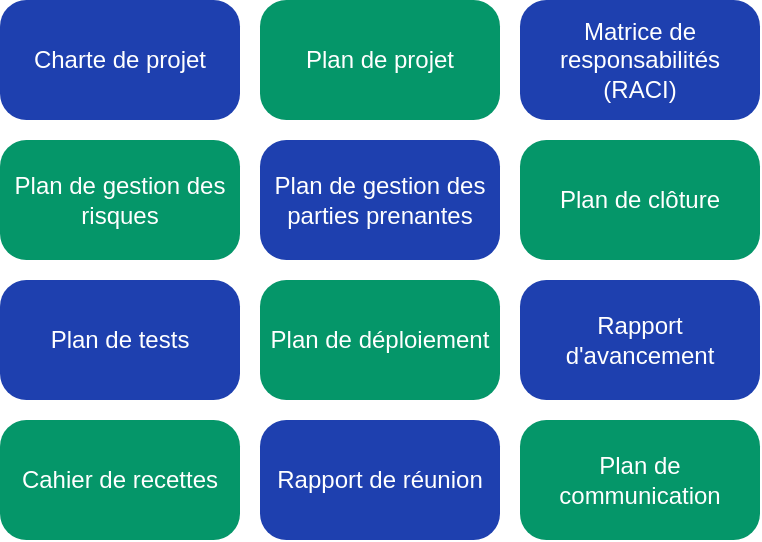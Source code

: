 <mxfile version="21.5.0" type="device">
  <diagram name="Page-1" id="Z_LQ6z9-4e3ammu03pyi">
    <mxGraphModel dx="1274" dy="692" grid="1" gridSize="10" guides="1" tooltips="1" connect="1" arrows="1" fold="1" page="1" pageScale="1" pageWidth="1169" pageHeight="827" math="0" shadow="0">
      <root>
        <mxCell id="0" />
        <mxCell id="1" parent="0" />
        <mxCell id="lEgoR7gKJrUoaPnhJkdf-1" value="Charte de projet" style="rounded=1;whiteSpace=wrap;html=1;arcSize=22;strokeColor=none;fillColor=#1e40af;fontColor=#FFFFFF;" vertex="1" parent="1">
          <mxGeometry x="150" y="120" width="120" height="60" as="geometry" />
        </mxCell>
        <mxCell id="lEgoR7gKJrUoaPnhJkdf-2" value="Plan de projet" style="rounded=1;whiteSpace=wrap;html=1;arcSize=22;strokeColor=none;fillColor=#059669;fontColor=#FFFFFF;" vertex="1" parent="1">
          <mxGeometry x="280" y="120" width="120" height="60" as="geometry" />
        </mxCell>
        <mxCell id="lEgoR7gKJrUoaPnhJkdf-3" value="Matrice de responsabilités (RACI)" style="rounded=1;whiteSpace=wrap;html=1;arcSize=22;strokeColor=none;fillColor=#1e40af;fontColor=#FFFFFF;" vertex="1" parent="1">
          <mxGeometry x="410" y="120" width="120" height="60" as="geometry" />
        </mxCell>
        <mxCell id="lEgoR7gKJrUoaPnhJkdf-4" value="Plan de gestion des risques" style="rounded=1;whiteSpace=wrap;html=1;arcSize=22;strokeColor=none;fillColor=#059669;fontColor=#FFFFFF;" vertex="1" parent="1">
          <mxGeometry x="150" y="190" width="120" height="60" as="geometry" />
        </mxCell>
        <mxCell id="lEgoR7gKJrUoaPnhJkdf-5" value="Plan de gestion des parties prenantes" style="rounded=1;whiteSpace=wrap;html=1;arcSize=22;strokeColor=none;fillColor=#1e40af;fontColor=#FFFFFF;" vertex="1" parent="1">
          <mxGeometry x="280" y="190" width="120" height="60" as="geometry" />
        </mxCell>
        <mxCell id="lEgoR7gKJrUoaPnhJkdf-6" value="Plan de clôture" style="rounded=1;whiteSpace=wrap;html=1;arcSize=22;strokeColor=none;fillColor=#059669;fontColor=#FFFFFF;" vertex="1" parent="1">
          <mxGeometry x="410" y="190" width="120" height="60" as="geometry" />
        </mxCell>
        <mxCell id="lEgoR7gKJrUoaPnhJkdf-7" value="Plan de tests" style="rounded=1;whiteSpace=wrap;html=1;arcSize=22;strokeColor=none;fillColor=#1e40af;fontColor=#FFFFFF;" vertex="1" parent="1">
          <mxGeometry x="150" y="260" width="120" height="60" as="geometry" />
        </mxCell>
        <mxCell id="lEgoR7gKJrUoaPnhJkdf-8" value="Plan de déploiement" style="rounded=1;whiteSpace=wrap;html=1;arcSize=22;strokeColor=none;fillColor=#059669;fontColor=#FFFFFF;" vertex="1" parent="1">
          <mxGeometry x="280" y="260" width="120" height="60" as="geometry" />
        </mxCell>
        <mxCell id="lEgoR7gKJrUoaPnhJkdf-9" value="Rapport d&#39;avancement" style="rounded=1;whiteSpace=wrap;html=1;arcSize=22;strokeColor=none;fillColor=#1e40af;fontColor=#FFFFFF;" vertex="1" parent="1">
          <mxGeometry x="410" y="260" width="120" height="60" as="geometry" />
        </mxCell>
        <mxCell id="lEgoR7gKJrUoaPnhJkdf-10" value="Cahier de recettes" style="rounded=1;whiteSpace=wrap;html=1;arcSize=22;strokeColor=none;fillColor=#059669;fontColor=#FFFFFF;" vertex="1" parent="1">
          <mxGeometry x="150" y="330" width="120" height="60" as="geometry" />
        </mxCell>
        <mxCell id="lEgoR7gKJrUoaPnhJkdf-11" value="Rapport de réunion" style="rounded=1;whiteSpace=wrap;html=1;arcSize=22;strokeColor=none;fillColor=#1e40af;fontColor=#FFFFFF;" vertex="1" parent="1">
          <mxGeometry x="280" y="330" width="120" height="60" as="geometry" />
        </mxCell>
        <mxCell id="lEgoR7gKJrUoaPnhJkdf-12" value="Plan de communication" style="rounded=1;whiteSpace=wrap;html=1;arcSize=22;strokeColor=none;fillColor=#059669;fontColor=#FFFFFF;" vertex="1" parent="1">
          <mxGeometry x="410" y="330" width="120" height="60" as="geometry" />
        </mxCell>
      </root>
    </mxGraphModel>
  </diagram>
</mxfile>
